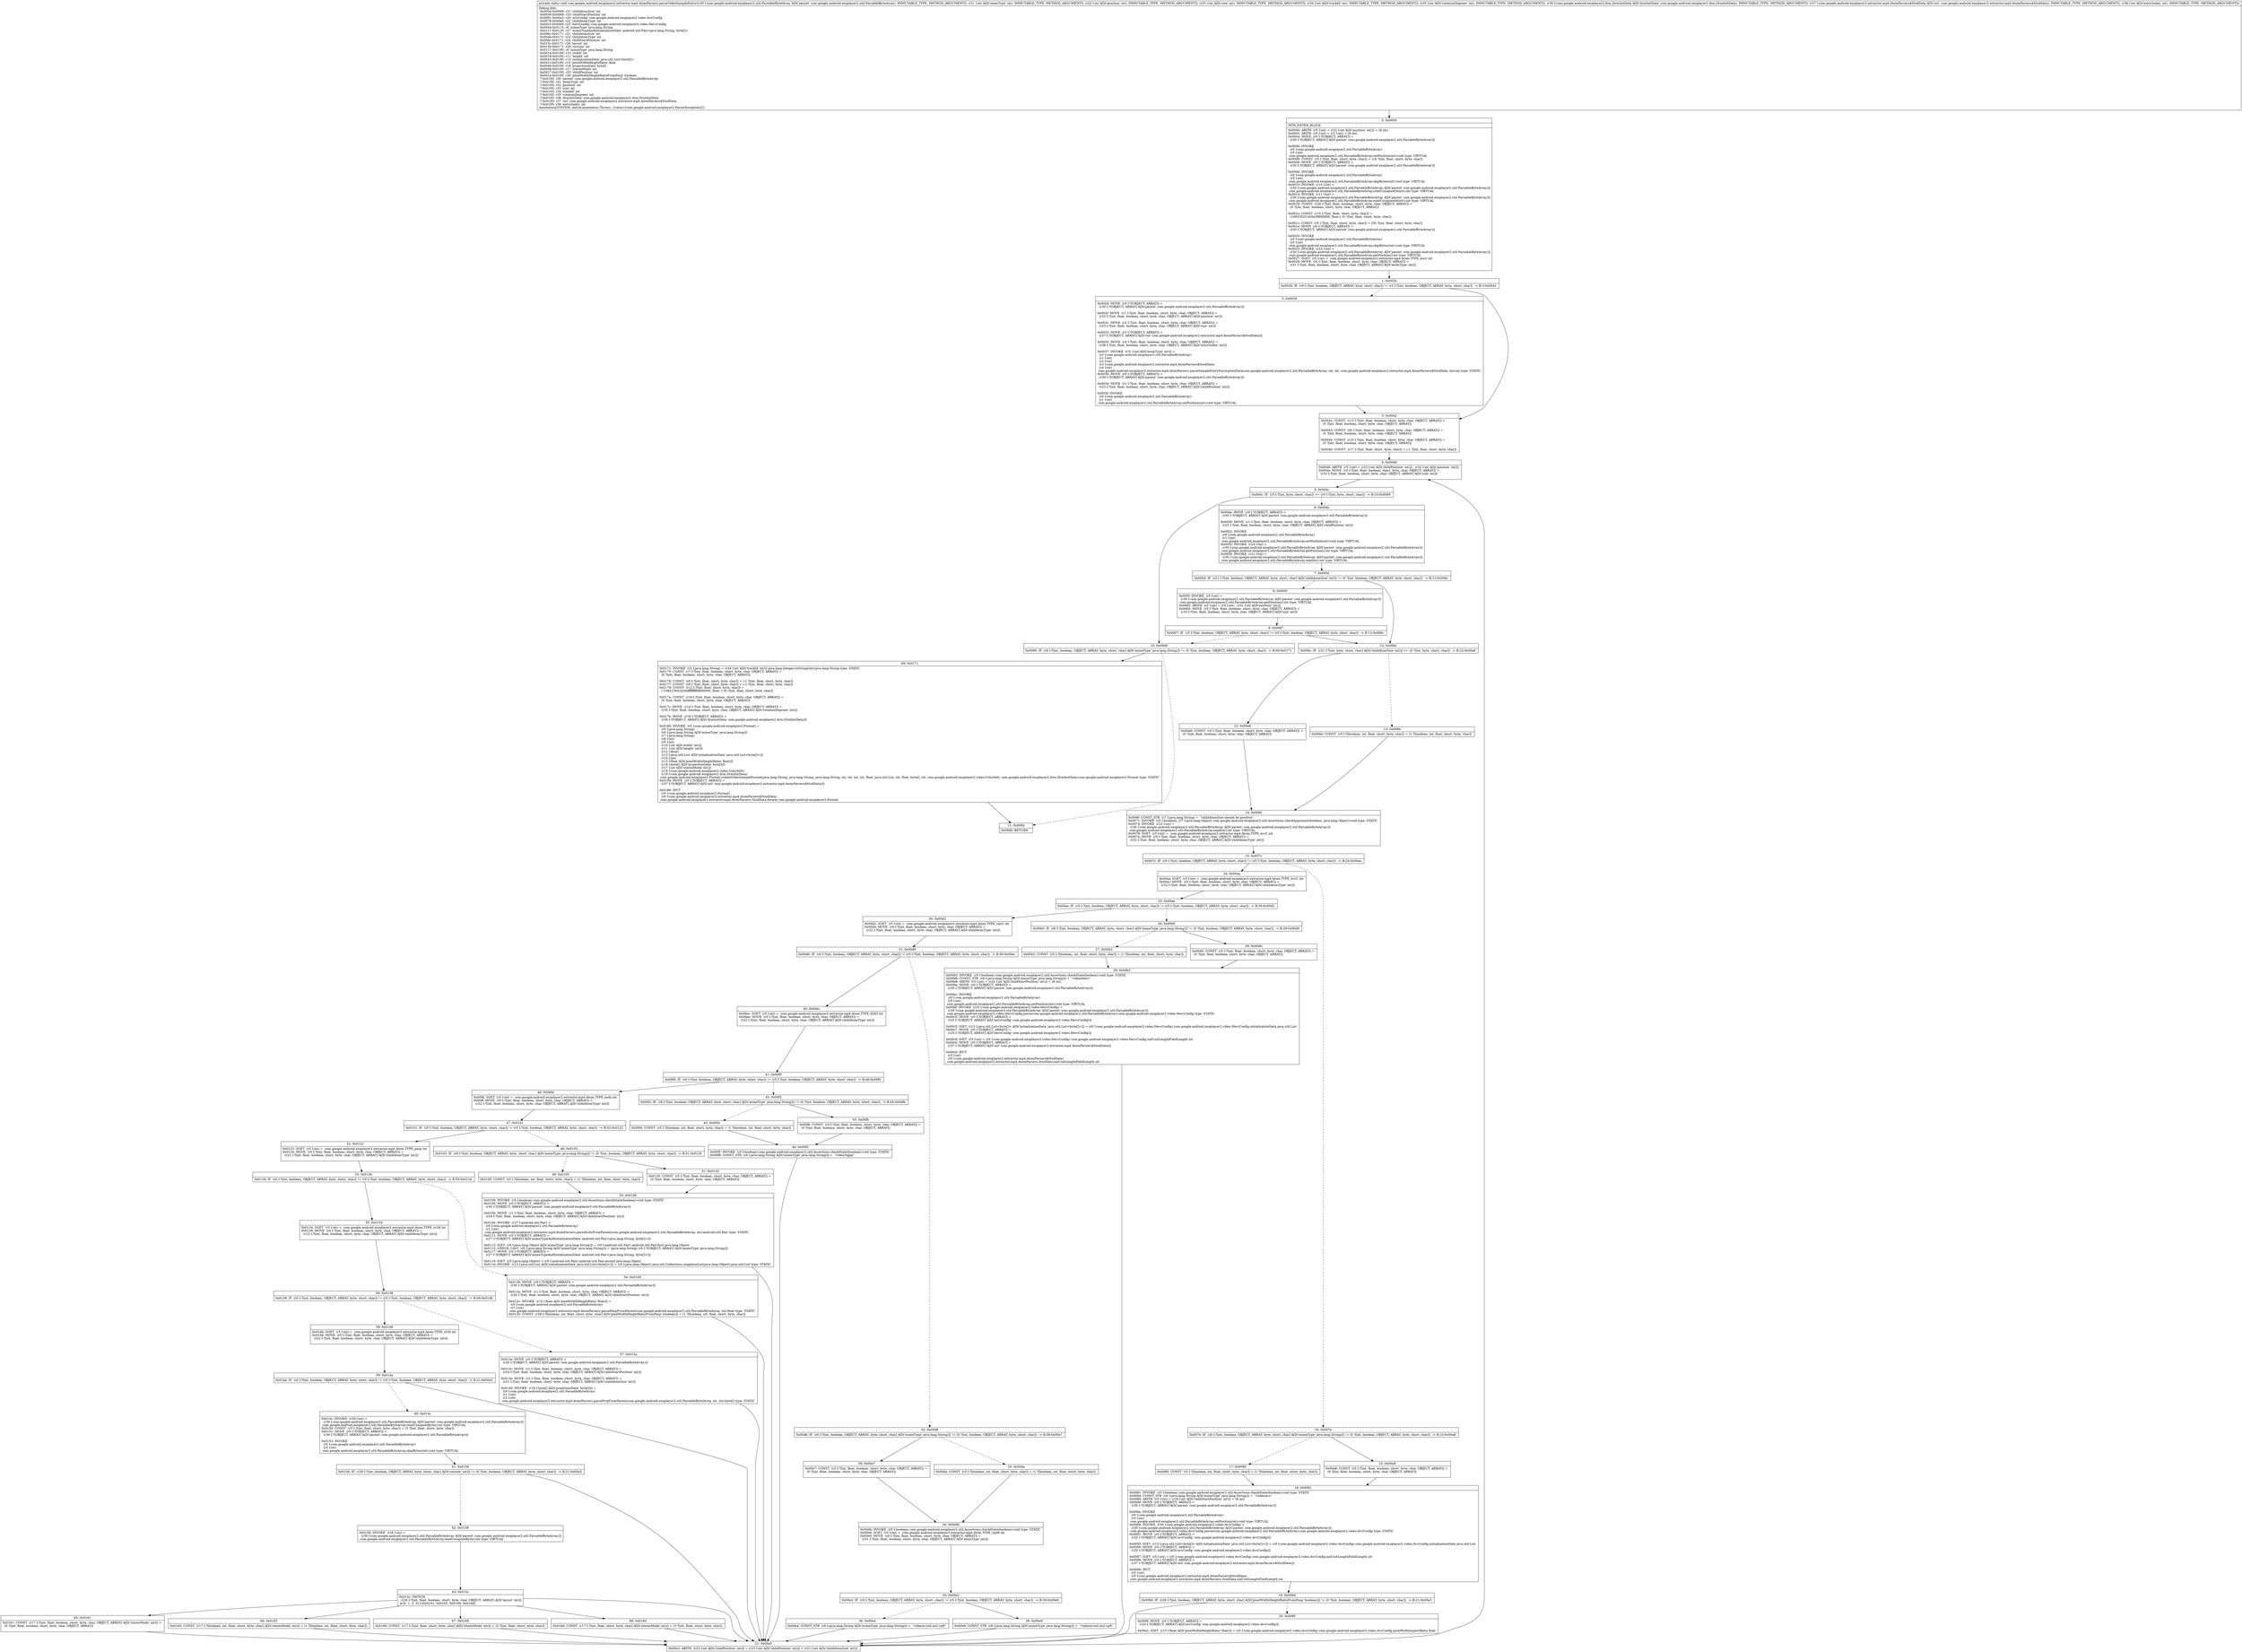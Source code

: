digraph "CFG forcom.google.android.exoplayer2.extractor.mp4.AtomParsers.parseVideoSampleEntry(Lcom\/google\/android\/exoplayer2\/util\/ParsableByteArray;IIIIILcom\/google\/android\/exoplayer2\/drm\/DrmInitData;Lcom\/google\/android\/exoplayer2\/extractor\/mp4\/AtomParsers$StsdData;I)V" {
Node_0 [shape=record,label="{0\:\ 0x0000|MTH_ENTER_BLOCK\l|0x0000: ARITH  (r5 I:int) = (r32 I:int A[D('position' int)]) + (8 int) \l0x0002: ARITH  (r5 I:int) = (r5 I:int) + (8 int) \l0x0004: MOVE  (r0 I:?[OBJECT, ARRAY]) = \l  (r30 I:?[OBJECT, ARRAY] A[D('parent' com.google.android.exoplayer2.util.ParsableByteArray)])\l \l0x0006: INVOKE  \l  (r0 I:com.google.android.exoplayer2.util.ParsableByteArray)\l  (r5 I:int)\l com.google.android.exoplayer2.util.ParsableByteArray.setPosition(int):void type: VIRTUAL \l0x0009: CONST  (r5 I:?[int, float, short, byte, char]) = (16 ?[int, float, short, byte, char]) \l0x000b: MOVE  (r0 I:?[OBJECT, ARRAY]) = \l  (r30 I:?[OBJECT, ARRAY] A[D('parent' com.google.android.exoplayer2.util.ParsableByteArray)])\l \l0x000d: INVOKE  \l  (r0 I:com.google.android.exoplayer2.util.ParsableByteArray)\l  (r5 I:int)\l com.google.android.exoplayer2.util.ParsableByteArray.skipBytes(int):void type: VIRTUAL \l0x0010: INVOKE  (r10 I:int) = \l  (r30 I:com.google.android.exoplayer2.util.ParsableByteArray A[D('parent' com.google.android.exoplayer2.util.ParsableByteArray)])\l com.google.android.exoplayer2.util.ParsableByteArray.readUnsignedShort():int type: VIRTUAL \l0x0014: INVOKE  (r11 I:int) = \l  (r30 I:com.google.android.exoplayer2.util.ParsableByteArray A[D('parent' com.google.android.exoplayer2.util.ParsableByteArray)])\l com.google.android.exoplayer2.util.ParsableByteArray.readUnsignedShort():int type: VIRTUAL \l0x0018: CONST  (r28 I:?[int, float, boolean, short, byte, char, OBJECT, ARRAY]) = \l  (0 ?[int, float, boolean, short, byte, char, OBJECT, ARRAY])\l \l0x001a: CONST  (r15 I:?[int, float, short, byte, char]) = \l  (1065353216(0x3f800000, float:1.0) ?[int, float, short, byte, char])\l \l0x001c: CONST  (r5 I:?[int, float, short, byte, char]) = (50 ?[int, float, short, byte, char]) \l0x001e: MOVE  (r0 I:?[OBJECT, ARRAY]) = \l  (r30 I:?[OBJECT, ARRAY] A[D('parent' com.google.android.exoplayer2.util.ParsableByteArray)])\l \l0x0020: INVOKE  \l  (r0 I:com.google.android.exoplayer2.util.ParsableByteArray)\l  (r5 I:int)\l com.google.android.exoplayer2.util.ParsableByteArray.skipBytes(int):void type: VIRTUAL \l0x0023: INVOKE  (r23 I:int) = \l  (r30 I:com.google.android.exoplayer2.util.ParsableByteArray A[D('parent' com.google.android.exoplayer2.util.ParsableByteArray)])\l com.google.android.exoplayer2.util.ParsableByteArray.getPosition():int type: VIRTUAL \l0x0027: SGET  (r5 I:int) =  com.google.android.exoplayer2.extractor.mp4.Atom.TYPE_encv int \l0x0029: MOVE  (r0 I:?[int, float, boolean, short, byte, char, OBJECT, ARRAY]) = \l  (r31 I:?[int, float, boolean, short, byte, char, OBJECT, ARRAY] A[D('atomType' int)])\l \l}"];
Node_1 [shape=record,label="{1\:\ 0x002b|0x002b: IF  (r0 I:?[int, boolean, OBJECT, ARRAY, byte, short, char]) != (r5 I:?[int, boolean, OBJECT, ARRAY, byte, short, char])  \-\> B:3:0x0042 \l}"];
Node_2 [shape=record,label="{2\:\ 0x002d|0x002d: MOVE  (r0 I:?[OBJECT, ARRAY]) = \l  (r30 I:?[OBJECT, ARRAY] A[D('parent' com.google.android.exoplayer2.util.ParsableByteArray)])\l \l0x002f: MOVE  (r1 I:?[int, float, boolean, short, byte, char, OBJECT, ARRAY]) = \l  (r32 I:?[int, float, boolean, short, byte, char, OBJECT, ARRAY] A[D('position' int)])\l \l0x0031: MOVE  (r2 I:?[int, float, boolean, short, byte, char, OBJECT, ARRAY]) = \l  (r33 I:?[int, float, boolean, short, byte, char, OBJECT, ARRAY] A[D('size' int)])\l \l0x0033: MOVE  (r3 I:?[OBJECT, ARRAY]) = \l  (r37 I:?[OBJECT, ARRAY] A[D('out' com.google.android.exoplayer2.extractor.mp4.AtomParsers$StsdData)])\l \l0x0035: MOVE  (r4 I:?[int, float, boolean, short, byte, char, OBJECT, ARRAY]) = \l  (r38 I:?[int, float, boolean, short, byte, char, OBJECT, ARRAY] A[D('entryIndex' int)])\l \l0x0037: INVOKE  (r31 I:int A[D('atomType' int)]) = \l  (r0 I:com.google.android.exoplayer2.util.ParsableByteArray)\l  (r1 I:int)\l  (r2 I:int)\l  (r3 I:com.google.android.exoplayer2.extractor.mp4.AtomParsers$StsdData)\l  (r4 I:int)\l com.google.android.exoplayer2.extractor.mp4.AtomParsers.parseSampleEntryEncryptionData(com.google.android.exoplayer2.util.ParsableByteArray, int, int, com.google.android.exoplayer2.extractor.mp4.AtomParsers$StsdData, int):int type: STATIC \l0x003b: MOVE  (r0 I:?[OBJECT, ARRAY]) = \l  (r30 I:?[OBJECT, ARRAY] A[D('parent' com.google.android.exoplayer2.util.ParsableByteArray)])\l \l0x003d: MOVE  (r1 I:?[int, float, boolean, short, byte, char, OBJECT, ARRAY]) = \l  (r23 I:?[int, float, boolean, short, byte, char, OBJECT, ARRAY] A[D('childPosition' int)])\l \l0x003f: INVOKE  \l  (r0 I:com.google.android.exoplayer2.util.ParsableByteArray)\l  (r1 I:int)\l com.google.android.exoplayer2.util.ParsableByteArray.setPosition(int):void type: VIRTUAL \l}"];
Node_3 [shape=record,label="{3\:\ 0x0042|0x0042: CONST  (r13 I:?[int, float, boolean, short, byte, char, OBJECT, ARRAY]) = \l  (0 ?[int, float, boolean, short, byte, char, OBJECT, ARRAY])\l \l0x0043: CONST  (r6 I:?[int, float, boolean, short, byte, char, OBJECT, ARRAY]) = \l  (0 ?[int, float, boolean, short, byte, char, OBJECT, ARRAY])\l \l0x0044: CONST  (r16 I:?[int, float, boolean, short, byte, char, OBJECT, ARRAY]) = \l  (0 ?[int, float, boolean, short, byte, char, OBJECT, ARRAY])\l \l0x0046: CONST  (r17 I:?[int, float, short, byte, char]) = (\-1 ?[int, float, short, byte, char]) \l}"];
Node_4 [shape=record,label="{4\:\ 0x0048|0x0048: ARITH  (r5 I:int) = (r23 I:int A[D('childPosition' int)]) \- (r32 I:int A[D('position' int)]) \l0x004a: MOVE  (r0 I:?[int, float, boolean, short, byte, char, OBJECT, ARRAY]) = \l  (r33 I:?[int, float, boolean, short, byte, char, OBJECT, ARRAY] A[D('size' int)])\l \l}"];
Node_5 [shape=record,label="{5\:\ 0x004c|0x004c: IF  (r5 I:?[int, byte, short, char]) \>= (r0 I:?[int, byte, short, char])  \-\> B:10:0x0069 \l}"];
Node_6 [shape=record,label="{6\:\ 0x004e|0x004e: MOVE  (r0 I:?[OBJECT, ARRAY]) = \l  (r30 I:?[OBJECT, ARRAY] A[D('parent' com.google.android.exoplayer2.util.ParsableByteArray)])\l \l0x0050: MOVE  (r1 I:?[int, float, boolean, short, byte, char, OBJECT, ARRAY]) = \l  (r23 I:?[int, float, boolean, short, byte, char, OBJECT, ARRAY] A[D('childPosition' int)])\l \l0x0052: INVOKE  \l  (r0 I:com.google.android.exoplayer2.util.ParsableByteArray)\l  (r1 I:int)\l com.google.android.exoplayer2.util.ParsableByteArray.setPosition(int):void type: VIRTUAL \l0x0055: INVOKE  (r24 I:int) = \l  (r30 I:com.google.android.exoplayer2.util.ParsableByteArray A[D('parent' com.google.android.exoplayer2.util.ParsableByteArray)])\l com.google.android.exoplayer2.util.ParsableByteArray.getPosition():int type: VIRTUAL \l0x0059: INVOKE  (r21 I:int) = \l  (r30 I:com.google.android.exoplayer2.util.ParsableByteArray A[D('parent' com.google.android.exoplayer2.util.ParsableByteArray)])\l com.google.android.exoplayer2.util.ParsableByteArray.readInt():int type: VIRTUAL \l}"];
Node_7 [shape=record,label="{7\:\ 0x005d|0x005d: IF  (r21 I:?[int, boolean, OBJECT, ARRAY, byte, short, char] A[D('childAtomSize' int)]) != (0 ?[int, boolean, OBJECT, ARRAY, byte, short, char])  \-\> B:12:0x006c \l}"];
Node_8 [shape=record,label="{8\:\ 0x005f|0x005f: INVOKE  (r5 I:int) = \l  (r30 I:com.google.android.exoplayer2.util.ParsableByteArray A[D('parent' com.google.android.exoplayer2.util.ParsableByteArray)])\l com.google.android.exoplayer2.util.ParsableByteArray.getPosition():int type: VIRTUAL \l0x0063: ARITH  (r5 I:int) = (r5 I:int) \- (r32 I:int A[D('position' int)]) \l0x0065: MOVE  (r0 I:?[int, float, boolean, short, byte, char, OBJECT, ARRAY]) = \l  (r33 I:?[int, float, boolean, short, byte, char, OBJECT, ARRAY] A[D('size' int)])\l \l}"];
Node_9 [shape=record,label="{9\:\ 0x0067|0x0067: IF  (r5 I:?[int, boolean, OBJECT, ARRAY, byte, short, char]) != (r0 I:?[int, boolean, OBJECT, ARRAY, byte, short, char])  \-\> B:12:0x006c \l}"];
Node_10 [shape=record,label="{10\:\ 0x0069|0x0069: IF  (r6 I:?[int, boolean, OBJECT, ARRAY, byte, short, char] A[D('mimeType' java.lang.String)]) != (0 ?[int, boolean, OBJECT, ARRAY, byte, short, char])  \-\> B:69:0x0171 \l}"];
Node_11 [shape=record,label="{11\:\ 0x006b|0x006b: RETURN   \l}"];
Node_12 [shape=record,label="{12\:\ 0x006c|0x006c: IF  (r21 I:?[int, byte, short, char] A[D('childAtomSize' int)]) \<= (0 ?[int, byte, short, char])  \-\> B:22:0x00a6 \l}"];
Node_13 [shape=record,label="{13\:\ 0x006e|0x006e: CONST  (r5 I:?[boolean, int, float, short, byte, char]) = (1 ?[boolean, int, float, short, byte, char]) \l}"];
Node_14 [shape=record,label="{14\:\ 0x006f|0x006f: CONST_STR  (r7 I:java.lang.String) =  \"childAtomSize should be positive\" \l0x0071: INVOKE  (r5 I:boolean), (r7 I:java.lang.Object) com.google.android.exoplayer2.util.Assertions.checkArgument(boolean, java.lang.Object):void type: STATIC \l0x0074: INVOKE  (r22 I:int) = \l  (r30 I:com.google.android.exoplayer2.util.ParsableByteArray A[D('parent' com.google.android.exoplayer2.util.ParsableByteArray)])\l com.google.android.exoplayer2.util.ParsableByteArray.readInt():int type: VIRTUAL \l0x0078: SGET  (r5 I:int) =  com.google.android.exoplayer2.extractor.mp4.Atom.TYPE_avcC int \l0x007a: MOVE  (r0 I:?[int, float, boolean, short, byte, char, OBJECT, ARRAY]) = \l  (r22 I:?[int, float, boolean, short, byte, char, OBJECT, ARRAY] A[D('childAtomType' int)])\l \l}"];
Node_15 [shape=record,label="{15\:\ 0x007c|0x007c: IF  (r0 I:?[int, boolean, OBJECT, ARRAY, byte, short, char]) != (r5 I:?[int, boolean, OBJECT, ARRAY, byte, short, char])  \-\> B:24:0x00aa \l}"];
Node_16 [shape=record,label="{16\:\ 0x007e|0x007e: IF  (r6 I:?[int, boolean, OBJECT, ARRAY, byte, short, char] A[D('mimeType' java.lang.String)]) != (0 ?[int, boolean, OBJECT, ARRAY, byte, short, char])  \-\> B:23:0x00a8 \l}"];
Node_17 [shape=record,label="{17\:\ 0x0080|0x0080: CONST  (r5 I:?[boolean, int, float, short, byte, char]) = (1 ?[boolean, int, float, short, byte, char]) \l}"];
Node_18 [shape=record,label="{18\:\ 0x0081|0x0081: INVOKE  (r5 I:boolean) com.google.android.exoplayer2.util.Assertions.checkState(boolean):void type: STATIC \l0x0084: CONST_STR  (r6 I:java.lang.String A[D('mimeType' java.lang.String)]) =  \"video\/avc\" \l0x0086: ARITH  (r5 I:int) = (r24 I:int A[D('childStartPosition' int)]) + (8 int) \l0x0088: MOVE  (r0 I:?[OBJECT, ARRAY]) = \l  (r30 I:?[OBJECT, ARRAY] A[D('parent' com.google.android.exoplayer2.util.ParsableByteArray)])\l \l0x008a: INVOKE  \l  (r0 I:com.google.android.exoplayer2.util.ParsableByteArray)\l  (r5 I:int)\l com.google.android.exoplayer2.util.ParsableByteArray.setPosition(int):void type: VIRTUAL \l0x008d: INVOKE  (r20 I:com.google.android.exoplayer2.video.AvcConfig) = \l  (r30 I:com.google.android.exoplayer2.util.ParsableByteArray A[D('parent' com.google.android.exoplayer2.util.ParsableByteArray)])\l com.google.android.exoplayer2.video.AvcConfig.parse(com.google.android.exoplayer2.util.ParsableByteArray):com.google.android.exoplayer2.video.AvcConfig type: STATIC \l0x0091: MOVE  (r0 I:?[OBJECT, ARRAY]) = \l  (r20 I:?[OBJECT, ARRAY] A[D('avcConfig' com.google.android.exoplayer2.video.AvcConfig)])\l \l0x0093: IGET  (r13 I:java.util.List\<byte[]\> A[D('initializationData' java.util.List\<byte[]\>)]) = (r0 I:com.google.android.exoplayer2.video.AvcConfig) com.google.android.exoplayer2.video.AvcConfig.initializationData java.util.List \l0x0095: MOVE  (r0 I:?[OBJECT, ARRAY]) = \l  (r20 I:?[OBJECT, ARRAY] A[D('avcConfig' com.google.android.exoplayer2.video.AvcConfig)])\l \l0x0097: IGET  (r5 I:int) = (r0 I:com.google.android.exoplayer2.video.AvcConfig) com.google.android.exoplayer2.video.AvcConfig.nalUnitLengthFieldLength int \l0x0099: MOVE  (r0 I:?[OBJECT, ARRAY]) = \l  (r37 I:?[OBJECT, ARRAY] A[D('out' com.google.android.exoplayer2.extractor.mp4.AtomParsers$StsdData)])\l \l0x009b: IPUT  \l  (r5 I:int)\l  (r0 I:com.google.android.exoplayer2.extractor.mp4.AtomParsers$StsdData)\l com.google.android.exoplayer2.extractor.mp4.AtomParsers.StsdData.nalUnitLengthFieldLength int \l}"];
Node_19 [shape=record,label="{19\:\ 0x009d|0x009d: IF  (r28 I:?[int, boolean, OBJECT, ARRAY, byte, short, char] A[D('pixelWidthHeightRatioFromPasp' boolean)]) != (0 ?[int, boolean, OBJECT, ARRAY, byte, short, char])  \-\> B:21:0x00a3 \l}"];
Node_20 [shape=record,label="{20\:\ 0x009f|0x009f: MOVE  (r0 I:?[OBJECT, ARRAY]) = \l  (r20 I:?[OBJECT, ARRAY] A[D('avcConfig' com.google.android.exoplayer2.video.AvcConfig)])\l \l0x00a1: IGET  (r15 I:float A[D('pixelWidthHeightRatio' float)]) = (r0 I:com.google.android.exoplayer2.video.AvcConfig) com.google.android.exoplayer2.video.AvcConfig.pixelWidthAspectRatio float \l}"];
Node_21 [shape=record,label="{21\:\ 0x00a3|0x00a3: ARITH  (r23 I:int A[D('childPosition' int)]) = (r23 I:int A[D('childPosition' int)]) + (r21 I:int A[D('childAtomSize' int)]) \l}"];
Node_22 [shape=record,label="{22\:\ 0x00a6|0x00a6: CONST  (r5 I:?[int, float, boolean, short, byte, char, OBJECT, ARRAY]) = \l  (0 ?[int, float, boolean, short, byte, char, OBJECT, ARRAY])\l \l}"];
Node_23 [shape=record,label="{23\:\ 0x00a8|0x00a8: CONST  (r5 I:?[int, float, boolean, short, byte, char, OBJECT, ARRAY]) = \l  (0 ?[int, float, boolean, short, byte, char, OBJECT, ARRAY])\l \l}"];
Node_24 [shape=record,label="{24\:\ 0x00aa|0x00aa: SGET  (r5 I:int) =  com.google.android.exoplayer2.extractor.mp4.Atom.TYPE_hvcC int \l0x00ac: MOVE  (r0 I:?[int, float, boolean, short, byte, char, OBJECT, ARRAY]) = \l  (r22 I:?[int, float, boolean, short, byte, char, OBJECT, ARRAY] A[D('childAtomType' int)])\l \l}"];
Node_25 [shape=record,label="{25\:\ 0x00ae|0x00ae: IF  (r0 I:?[int, boolean, OBJECT, ARRAY, byte, short, char]) != (r5 I:?[int, boolean, OBJECT, ARRAY, byte, short, char])  \-\> B:30:0x00d2 \l}"];
Node_26 [shape=record,label="{26\:\ 0x00b0|0x00b0: IF  (r6 I:?[int, boolean, OBJECT, ARRAY, byte, short, char] A[D('mimeType' java.lang.String)]) != (0 ?[int, boolean, OBJECT, ARRAY, byte, short, char])  \-\> B:29:0x00d0 \l}"];
Node_27 [shape=record,label="{27\:\ 0x00b2|0x00b2: CONST  (r5 I:?[boolean, int, float, short, byte, char]) = (1 ?[boolean, int, float, short, byte, char]) \l}"];
Node_28 [shape=record,label="{28\:\ 0x00b3|0x00b3: INVOKE  (r5 I:boolean) com.google.android.exoplayer2.util.Assertions.checkState(boolean):void type: STATIC \l0x00b6: CONST_STR  (r6 I:java.lang.String A[D('mimeType' java.lang.String)]) =  \"video\/hevc\" \l0x00b8: ARITH  (r5 I:int) = (r24 I:int A[D('childStartPosition' int)]) + (8 int) \l0x00ba: MOVE  (r0 I:?[OBJECT, ARRAY]) = \l  (r30 I:?[OBJECT, ARRAY] A[D('parent' com.google.android.exoplayer2.util.ParsableByteArray)])\l \l0x00bc: INVOKE  \l  (r0 I:com.google.android.exoplayer2.util.ParsableByteArray)\l  (r5 I:int)\l com.google.android.exoplayer2.util.ParsableByteArray.setPosition(int):void type: VIRTUAL \l0x00bf: INVOKE  (r25 I:com.google.android.exoplayer2.video.HevcConfig) = \l  (r30 I:com.google.android.exoplayer2.util.ParsableByteArray A[D('parent' com.google.android.exoplayer2.util.ParsableByteArray)])\l com.google.android.exoplayer2.video.HevcConfig.parse(com.google.android.exoplayer2.util.ParsableByteArray):com.google.android.exoplayer2.video.HevcConfig type: STATIC \l0x00c3: MOVE  (r0 I:?[OBJECT, ARRAY]) = \l  (r25 I:?[OBJECT, ARRAY] A[D('hevcConfig' com.google.android.exoplayer2.video.HevcConfig)])\l \l0x00c5: IGET  (r13 I:java.util.List\<byte[]\> A[D('initializationData' java.util.List\<byte[]\>)]) = (r0 I:com.google.android.exoplayer2.video.HevcConfig) com.google.android.exoplayer2.video.HevcConfig.initializationData java.util.List \l0x00c7: MOVE  (r0 I:?[OBJECT, ARRAY]) = \l  (r25 I:?[OBJECT, ARRAY] A[D('hevcConfig' com.google.android.exoplayer2.video.HevcConfig)])\l \l0x00c9: IGET  (r5 I:int) = (r0 I:com.google.android.exoplayer2.video.HevcConfig) com.google.android.exoplayer2.video.HevcConfig.nalUnitLengthFieldLength int \l0x00cb: MOVE  (r0 I:?[OBJECT, ARRAY]) = \l  (r37 I:?[OBJECT, ARRAY] A[D('out' com.google.android.exoplayer2.extractor.mp4.AtomParsers$StsdData)])\l \l0x00cd: IPUT  \l  (r5 I:int)\l  (r0 I:com.google.android.exoplayer2.extractor.mp4.AtomParsers$StsdData)\l com.google.android.exoplayer2.extractor.mp4.AtomParsers.StsdData.nalUnitLengthFieldLength int \l}"];
Node_29 [shape=record,label="{29\:\ 0x00d0|0x00d0: CONST  (r5 I:?[int, float, boolean, short, byte, char, OBJECT, ARRAY]) = \l  (0 ?[int, float, boolean, short, byte, char, OBJECT, ARRAY])\l \l}"];
Node_30 [shape=record,label="{30\:\ 0x00d2|0x00d2: SGET  (r5 I:int) =  com.google.android.exoplayer2.extractor.mp4.Atom.TYPE_vpcC int \l0x00d4: MOVE  (r0 I:?[int, float, boolean, short, byte, char, OBJECT, ARRAY]) = \l  (r22 I:?[int, float, boolean, short, byte, char, OBJECT, ARRAY] A[D('childAtomType' int)])\l \l}"];
Node_31 [shape=record,label="{31\:\ 0x00d6|0x00d6: IF  (r0 I:?[int, boolean, OBJECT, ARRAY, byte, short, char]) != (r5 I:?[int, boolean, OBJECT, ARRAY, byte, short, char])  \-\> B:40:0x00ec \l}"];
Node_32 [shape=record,label="{32\:\ 0x00d8|0x00d8: IF  (r6 I:?[int, boolean, OBJECT, ARRAY, byte, short, char] A[D('mimeType' java.lang.String)]) != (0 ?[int, boolean, OBJECT, ARRAY, byte, short, char])  \-\> B:38:0x00e7 \l}"];
Node_33 [shape=record,label="{33\:\ 0x00da|0x00da: CONST  (r5 I:?[boolean, int, float, short, byte, char]) = (1 ?[boolean, int, float, short, byte, char]) \l}"];
Node_34 [shape=record,label="{34\:\ 0x00db|0x00db: INVOKE  (r5 I:boolean) com.google.android.exoplayer2.util.Assertions.checkState(boolean):void type: STATIC \l0x00de: SGET  (r5 I:int) =  com.google.android.exoplayer2.extractor.mp4.Atom.TYPE_vp08 int \l0x00e0: MOVE  (r0 I:?[int, float, boolean, short, byte, char, OBJECT, ARRAY]) = \l  (r31 I:?[int, float, boolean, short, byte, char, OBJECT, ARRAY] A[D('atomType' int)])\l \l}"];
Node_35 [shape=record,label="{35\:\ 0x00e2|0x00e2: IF  (r0 I:?[int, boolean, OBJECT, ARRAY, byte, short, char]) != (r5 I:?[int, boolean, OBJECT, ARRAY, byte, short, char])  \-\> B:39:0x00e9 \l}"];
Node_36 [shape=record,label="{36\:\ 0x00e4|0x00e4: CONST_STR  (r6 I:java.lang.String A[D('mimeType' java.lang.String)]) =  \"video\/x\-vnd.on2.vp8\" \l}"];
Node_38 [shape=record,label="{38\:\ 0x00e7|0x00e7: CONST  (r5 I:?[int, float, boolean, short, byte, char, OBJECT, ARRAY]) = \l  (0 ?[int, float, boolean, short, byte, char, OBJECT, ARRAY])\l \l}"];
Node_39 [shape=record,label="{39\:\ 0x00e9|0x00e9: CONST_STR  (r6 I:java.lang.String A[D('mimeType' java.lang.String)]) =  \"video\/x\-vnd.on2.vp9\" \l}"];
Node_40 [shape=record,label="{40\:\ 0x00ec|0x00ec: SGET  (r5 I:int) =  com.google.android.exoplayer2.extractor.mp4.Atom.TYPE_d263 int \l0x00ee: MOVE  (r0 I:?[int, float, boolean, short, byte, char, OBJECT, ARRAY]) = \l  (r22 I:?[int, float, boolean, short, byte, char, OBJECT, ARRAY] A[D('childAtomType' int)])\l \l}"];
Node_41 [shape=record,label="{41\:\ 0x00f0|0x00f0: IF  (r0 I:?[int, boolean, OBJECT, ARRAY, byte, short, char]) != (r5 I:?[int, boolean, OBJECT, ARRAY, byte, short, char])  \-\> B:46:0x00fd \l}"];
Node_42 [shape=record,label="{42\:\ 0x00f2|0x00f2: IF  (r6 I:?[int, boolean, OBJECT, ARRAY, byte, short, char] A[D('mimeType' java.lang.String)]) != (0 ?[int, boolean, OBJECT, ARRAY, byte, short, char])  \-\> B:45:0x00fb \l}"];
Node_43 [shape=record,label="{43\:\ 0x00f4|0x00f4: CONST  (r5 I:?[boolean, int, float, short, byte, char]) = (1 ?[boolean, int, float, short, byte, char]) \l}"];
Node_44 [shape=record,label="{44\:\ 0x00f5|0x00f5: INVOKE  (r5 I:boolean) com.google.android.exoplayer2.util.Assertions.checkState(boolean):void type: STATIC \l0x00f8: CONST_STR  (r6 I:java.lang.String A[D('mimeType' java.lang.String)]) =  \"video\/3gpp\" \l}"];
Node_45 [shape=record,label="{45\:\ 0x00fb|0x00fb: CONST  (r5 I:?[int, float, boolean, short, byte, char, OBJECT, ARRAY]) = \l  (0 ?[int, float, boolean, short, byte, char, OBJECT, ARRAY])\l \l}"];
Node_46 [shape=record,label="{46\:\ 0x00fd|0x00fd: SGET  (r5 I:int) =  com.google.android.exoplayer2.extractor.mp4.Atom.TYPE_esds int \l0x00ff: MOVE  (r0 I:?[int, float, boolean, short, byte, char, OBJECT, ARRAY]) = \l  (r22 I:?[int, float, boolean, short, byte, char, OBJECT, ARRAY] A[D('childAtomType' int)])\l \l}"];
Node_47 [shape=record,label="{47\:\ 0x0101|0x0101: IF  (r0 I:?[int, boolean, OBJECT, ARRAY, byte, short, char]) != (r5 I:?[int, boolean, OBJECT, ARRAY, byte, short, char])  \-\> B:52:0x0122 \l}"];
Node_48 [shape=record,label="{48\:\ 0x0103|0x0103: IF  (r6 I:?[int, boolean, OBJECT, ARRAY, byte, short, char] A[D('mimeType' java.lang.String)]) != (0 ?[int, boolean, OBJECT, ARRAY, byte, short, char])  \-\> B:51:0x0120 \l}"];
Node_49 [shape=record,label="{49\:\ 0x0105|0x0105: CONST  (r5 I:?[boolean, int, float, short, byte, char]) = (1 ?[boolean, int, float, short, byte, char]) \l}"];
Node_50 [shape=record,label="{50\:\ 0x0106|0x0106: INVOKE  (r5 I:boolean) com.google.android.exoplayer2.util.Assertions.checkState(boolean):void type: STATIC \l0x0109: MOVE  (r0 I:?[OBJECT, ARRAY]) = \l  (r30 I:?[OBJECT, ARRAY] A[D('parent' com.google.android.exoplayer2.util.ParsableByteArray)])\l \l0x010b: MOVE  (r1 I:?[int, float, boolean, short, byte, char, OBJECT, ARRAY]) = \l  (r24 I:?[int, float, boolean, short, byte, char, OBJECT, ARRAY] A[D('childStartPosition' int)])\l \l0x010d: INVOKE  (r27 I:android.util.Pair) = \l  (r0 I:com.google.android.exoplayer2.util.ParsableByteArray)\l  (r1 I:int)\l com.google.android.exoplayer2.extractor.mp4.AtomParsers.parseEsdsFromParent(com.google.android.exoplayer2.util.ParsableByteArray, int):android.util.Pair type: STATIC \l0x0111: MOVE  (r0 I:?[OBJECT, ARRAY]) = \l  (r27 I:?[OBJECT, ARRAY] A[D('mimeTypeAndInitializationData' android.util.Pair\<java.lang.String, byte[]\>)])\l \l0x0113: IGET  (r6 I:java.lang.Object A[D('mimeType' java.lang.String)]) = (r0 I:android.util.Pair) android.util.Pair.first java.lang.Object \l0x0115: CHECK_CAST  (r6 I:java.lang.String A[D('mimeType' java.lang.String)]) = (java.lang.String) (r6 I:?[OBJECT, ARRAY] A[D('mimeType' java.lang.String)]) \l0x0117: MOVE  (r0 I:?[OBJECT, ARRAY]) = \l  (r27 I:?[OBJECT, ARRAY] A[D('mimeTypeAndInitializationData' android.util.Pair\<java.lang.String, byte[]\>)])\l \l0x0119: IGET  (r5 I:java.lang.Object) = (r0 I:android.util.Pair) android.util.Pair.second java.lang.Object \l0x011b: INVOKE  (r13 I:java.util.List A[D('initializationData' java.util.List\<byte[]\>)]) = (r5 I:java.lang.Object) java.util.Collections.singletonList(java.lang.Object):java.util.List type: STATIC \l}"];
Node_51 [shape=record,label="{51\:\ 0x0120|0x0120: CONST  (r5 I:?[int, float, boolean, short, byte, char, OBJECT, ARRAY]) = \l  (0 ?[int, float, boolean, short, byte, char, OBJECT, ARRAY])\l \l}"];
Node_52 [shape=record,label="{52\:\ 0x0122|0x0122: SGET  (r5 I:int) =  com.google.android.exoplayer2.extractor.mp4.Atom.TYPE_pasp int \l0x0124: MOVE  (r0 I:?[int, float, boolean, short, byte, char, OBJECT, ARRAY]) = \l  (r22 I:?[int, float, boolean, short, byte, char, OBJECT, ARRAY] A[D('childAtomType' int)])\l \l}"];
Node_53 [shape=record,label="{53\:\ 0x0126|0x0126: IF  (r0 I:?[int, boolean, OBJECT, ARRAY, byte, short, char]) != (r5 I:?[int, boolean, OBJECT, ARRAY, byte, short, char])  \-\> B:55:0x0134 \l}"];
Node_54 [shape=record,label="{54\:\ 0x0128|0x0128: MOVE  (r0 I:?[OBJECT, ARRAY]) = \l  (r30 I:?[OBJECT, ARRAY] A[D('parent' com.google.android.exoplayer2.util.ParsableByteArray)])\l \l0x012a: MOVE  (r1 I:?[int, float, boolean, short, byte, char, OBJECT, ARRAY]) = \l  (r24 I:?[int, float, boolean, short, byte, char, OBJECT, ARRAY] A[D('childStartPosition' int)])\l \l0x012c: INVOKE  (r15 I:float A[D('pixelWidthHeightRatio' float)]) = \l  (r0 I:com.google.android.exoplayer2.util.ParsableByteArray)\l  (r1 I:int)\l com.google.android.exoplayer2.extractor.mp4.AtomParsers.parsePaspFromParent(com.google.android.exoplayer2.util.ParsableByteArray, int):float type: STATIC \l0x0130: CONST  (r28 I:?[boolean, int, float, short, byte, char] A[D('pixelWidthHeightRatioFromPasp' boolean)]) = (1 ?[boolean, int, float, short, byte, char]) \l}"];
Node_55 [shape=record,label="{55\:\ 0x0134|0x0134: SGET  (r5 I:int) =  com.google.android.exoplayer2.extractor.mp4.Atom.TYPE_sv3d int \l0x0136: MOVE  (r0 I:?[int, float, boolean, short, byte, char, OBJECT, ARRAY]) = \l  (r22 I:?[int, float, boolean, short, byte, char, OBJECT, ARRAY] A[D('childAtomType' int)])\l \l}"];
Node_56 [shape=record,label="{56\:\ 0x0138|0x0138: IF  (r0 I:?[int, boolean, OBJECT, ARRAY, byte, short, char]) != (r5 I:?[int, boolean, OBJECT, ARRAY, byte, short, char])  \-\> B:58:0x0146 \l}"];
Node_57 [shape=record,label="{57\:\ 0x013a|0x013a: MOVE  (r0 I:?[OBJECT, ARRAY]) = \l  (r30 I:?[OBJECT, ARRAY] A[D('parent' com.google.android.exoplayer2.util.ParsableByteArray)])\l \l0x013c: MOVE  (r1 I:?[int, float, boolean, short, byte, char, OBJECT, ARRAY]) = \l  (r24 I:?[int, float, boolean, short, byte, char, OBJECT, ARRAY] A[D('childStartPosition' int)])\l \l0x013e: MOVE  (r2 I:?[int, float, boolean, short, byte, char, OBJECT, ARRAY]) = \l  (r21 I:?[int, float, boolean, short, byte, char, OBJECT, ARRAY] A[D('childAtomSize' int)])\l \l0x0140: INVOKE  (r16 I:byte[] A[D('projectionData' byte[])]) = \l  (r0 I:com.google.android.exoplayer2.util.ParsableByteArray)\l  (r1 I:int)\l  (r2 I:int)\l com.google.android.exoplayer2.extractor.mp4.AtomParsers.parseProjFromParent(com.google.android.exoplayer2.util.ParsableByteArray, int, int):byte[] type: STATIC \l}"];
Node_58 [shape=record,label="{58\:\ 0x0146|0x0146: SGET  (r5 I:int) =  com.google.android.exoplayer2.extractor.mp4.Atom.TYPE_st3d int \l0x0148: MOVE  (r0 I:?[int, float, boolean, short, byte, char, OBJECT, ARRAY]) = \l  (r22 I:?[int, float, boolean, short, byte, char, OBJECT, ARRAY] A[D('childAtomType' int)])\l \l}"];
Node_59 [shape=record,label="{59\:\ 0x014a|0x014a: IF  (r0 I:?[int, boolean, OBJECT, ARRAY, byte, short, char]) != (r5 I:?[int, boolean, OBJECT, ARRAY, byte, short, char])  \-\> B:21:0x00a3 \l}"];
Node_60 [shape=record,label="{60\:\ 0x014c|0x014c: INVOKE  (r29 I:int) = \l  (r30 I:com.google.android.exoplayer2.util.ParsableByteArray A[D('parent' com.google.android.exoplayer2.util.ParsableByteArray)])\l com.google.android.exoplayer2.util.ParsableByteArray.readUnsignedByte():int type: VIRTUAL \l0x0150: CONST  (r5 I:?[int, float, short, byte, char]) = (3 ?[int, float, short, byte, char]) \l0x0151: MOVE  (r0 I:?[OBJECT, ARRAY]) = \l  (r30 I:?[OBJECT, ARRAY] A[D('parent' com.google.android.exoplayer2.util.ParsableByteArray)])\l \l0x0153: INVOKE  \l  (r0 I:com.google.android.exoplayer2.util.ParsableByteArray)\l  (r5 I:int)\l com.google.android.exoplayer2.util.ParsableByteArray.skipBytes(int):void type: VIRTUAL \l}"];
Node_61 [shape=record,label="{61\:\ 0x0156|0x0156: IF  (r29 I:?[int, boolean, OBJECT, ARRAY, byte, short, char] A[D('version' int)]) != (0 ?[int, boolean, OBJECT, ARRAY, byte, short, char])  \-\> B:21:0x00a3 \l}"];
Node_62 [shape=record,label="{62\:\ 0x0158|0x0158: INVOKE  (r26 I:int) = \l  (r30 I:com.google.android.exoplayer2.util.ParsableByteArray A[D('parent' com.google.android.exoplayer2.util.ParsableByteArray)])\l com.google.android.exoplayer2.util.ParsableByteArray.readUnsignedByte():int type: VIRTUAL \l}"];
Node_63 [shape=record,label="{63\:\ 0x015c|0x015c: SWITCH  \l  (r26 I:?[int, float, boolean, short, byte, char, OBJECT, ARRAY] A[D('layout' int)])\l k:[0, 1, 2, 3] t:[0x0161, 0x0165, 0x0169, 0x016d] \l}"];
Node_65 [shape=record,label="{65\:\ 0x0161|0x0161: CONST  (r17 I:?[int, float, boolean, short, byte, char, OBJECT, ARRAY] A[D('stereoMode' int)]) = \l  (0 ?[int, float, boolean, short, byte, char, OBJECT, ARRAY])\l \l}"];
Node_66 [shape=record,label="{66\:\ 0x0165|0x0165: CONST  (r17 I:?[boolean, int, float, short, byte, char] A[D('stereoMode' int)]) = (1 ?[boolean, int, float, short, byte, char]) \l}"];
Node_67 [shape=record,label="{67\:\ 0x0169|0x0169: CONST  (r17 I:?[int, float, short, byte, char] A[D('stereoMode' int)]) = (2 ?[int, float, short, byte, char]) \l}"];
Node_68 [shape=record,label="{68\:\ 0x016d|0x016d: CONST  (r17 I:?[int, float, short, byte, char] A[D('stereoMode' int)]) = (3 ?[int, float, short, byte, char]) \l}"];
Node_69 [shape=record,label="{69\:\ 0x0171|0x0171: INVOKE  (r5 I:java.lang.String) = (r34 I:int A[D('trackId' int)]) java.lang.Integer.toString(int):java.lang.String type: STATIC \l0x0175: CONST  (r7 I:?[int, float, boolean, short, byte, char, OBJECT, ARRAY]) = \l  (0 ?[int, float, boolean, short, byte, char, OBJECT, ARRAY])\l \l0x0176: CONST  (r8 I:?[int, float, short, byte, char]) = (\-1 ?[int, float, short, byte, char]) \l0x0177: CONST  (r9 I:?[int, float, short, byte, char]) = (\-1 ?[int, float, short, byte, char]) \l0x0178: CONST  (r12 I:?[int, float, short, byte, char]) = \l  (\-1082130432(0xffffffffbf800000, float:\-1.0) ?[int, float, short, byte, char])\l \l0x017a: CONST  (r18 I:?[int, float, boolean, short, byte, char, OBJECT, ARRAY]) = \l  (0 ?[int, float, boolean, short, byte, char, OBJECT, ARRAY])\l \l0x017c: MOVE  (r14 I:?[int, float, boolean, short, byte, char, OBJECT, ARRAY]) = \l  (r35 I:?[int, float, boolean, short, byte, char, OBJECT, ARRAY] A[D('rotationDegrees' int)])\l \l0x017e: MOVE  (r19 I:?[OBJECT, ARRAY]) = \l  (r36 I:?[OBJECT, ARRAY] A[D('drmInitData' com.google.android.exoplayer2.drm.DrmInitData)])\l \l0x0180: INVOKE  (r5 I:com.google.android.exoplayer2.Format) = \l  (r5 I:java.lang.String)\l  (r6 I:java.lang.String A[D('mimeType' java.lang.String)])\l  (r7 I:java.lang.String)\l  (r8 I:int)\l  (r9 I:int)\l  (r10 I:int A[D('width' int)])\l  (r11 I:int A[D('height' int)])\l  (r12 I:float)\l  (r13 I:java.util.List A[D('initializationData' java.util.List\<byte[]\>)])\l  (r14 I:int)\l  (r15 I:float A[D('pixelWidthHeightRatio' float)])\l  (r16 I:byte[] A[D('projectionData' byte[])])\l  (r17 I:int A[D('stereoMode' int)])\l  (r18 I:com.google.android.exoplayer2.video.ColorInfo)\l  (r19 I:com.google.android.exoplayer2.drm.DrmInitData)\l com.google.android.exoplayer2.Format.createVideoSampleFormat(java.lang.String, java.lang.String, java.lang.String, int, int, int, int, float, java.util.List, int, float, byte[], int, com.google.android.exoplayer2.video.ColorInfo, com.google.android.exoplayer2.drm.DrmInitData):com.google.android.exoplayer2.Format type: STATIC \l0x0184: MOVE  (r0 I:?[OBJECT, ARRAY]) = \l  (r37 I:?[OBJECT, ARRAY] A[D('out' com.google.android.exoplayer2.extractor.mp4.AtomParsers$StsdData)])\l \l0x0186: IPUT  \l  (r5 I:com.google.android.exoplayer2.Format)\l  (r0 I:com.google.android.exoplayer2.extractor.mp4.AtomParsers$StsdData)\l com.google.android.exoplayer2.extractor.mp4.AtomParsers.StsdData.format com.google.android.exoplayer2.Format \l}"];
MethodNode[shape=record,label="{private static void com.google.android.exoplayer2.extractor.mp4.AtomParsers.parseVideoSampleEntry((r30 I:com.google.android.exoplayer2.util.ParsableByteArray A[D('parent' com.google.android.exoplayer2.util.ParsableByteArray), IMMUTABLE_TYPE, METHOD_ARGUMENT]), (r31 I:int A[D('atomType' int), IMMUTABLE_TYPE, METHOD_ARGUMENT]), (r32 I:int A[D('position' int), IMMUTABLE_TYPE, METHOD_ARGUMENT]), (r33 I:int A[D('size' int), IMMUTABLE_TYPE, METHOD_ARGUMENT]), (r34 I:int A[D('trackId' int), IMMUTABLE_TYPE, METHOD_ARGUMENT]), (r35 I:int A[D('rotationDegrees' int), IMMUTABLE_TYPE, METHOD_ARGUMENT]), (r36 I:com.google.android.exoplayer2.drm.DrmInitData A[D('drmInitData' com.google.android.exoplayer2.drm.DrmInitData), IMMUTABLE_TYPE, METHOD_ARGUMENT]), (r37 I:com.google.android.exoplayer2.extractor.mp4.AtomParsers$StsdData A[D('out' com.google.android.exoplayer2.extractor.mp4.AtomParsers$StsdData), IMMUTABLE_TYPE, METHOD_ARGUMENT]), (r38 I:int A[D('entryIndex' int), IMMUTABLE_TYPE, METHOD_ARGUMENT]))  | Debug Info:\l  0x005d\-0x0069: r21 'childAtomSize' int\l  0x0059\-0x0069: r24 'childStartPosition' int\l  0x0091\-0x00a3: r20 'avcConfig' com.google.android.exoplayer2.video.AvcConfig\l  0x0078\-0x00a6: r22 'childAtomType' int\l  0x00c3\-0x00d0: r25 'hevcConfig' com.google.android.exoplayer2.video.HevcConfig\l  0x0044\-0x0115: r6 'mimeType' java.lang.String\l  0x0111\-0x0120: r27 'mimeTypeAndInitializationData' android.util.Pair\<java.lang.String, byte[]\>\l  0x006c\-0x0171: r21 'childAtomSize' int\l  0x00a8\-0x0171: r22 'childAtomType' int\l  0x006c\-0x0171: r24 'childStartPosition' int\l  0x015c\-0x0171: r26 'layout' int\l  0x0150\-0x0171: r29 'version' int\l  0x0117\-0x0195: r6 'mimeType' java.lang.String\l  0x0014\-0x0195: r10 'width' int\l  0x0018\-0x0195: r11 'height' int\l  0x0043\-0x0195: r13 'initializationData' java.util.List\<byte[]\>\l  0x001c\-0x0195: r15 'pixelWidthHeightRatio' float\l  0x0046\-0x0195: r16 'projectionData' byte[]\l  0x0048\-0x0195: r17 'stereoMode' int\l  0x0027\-0x0195: r23 'childPosition' int\l  0x001a\-0x0195: r28 'pixelWidthHeightRatioFromPasp' boolean\l  ?\-0x0195: r30 'parent' com.google.android.exoplayer2.util.ParsableByteArray\l  ?\-0x0195: r31 'atomType' int\l  ?\-0x0195: r32 'position' int\l  ?\-0x0195: r33 'size' int\l  ?\-0x0195: r34 'trackId' int\l  ?\-0x0195: r35 'rotationDegrees' int\l  ?\-0x0195: r36 'drmInitData' com.google.android.exoplayer2.drm.DrmInitData\l  ?\-0x0195: r37 'out' com.google.android.exoplayer2.extractor.mp4.AtomParsers$StsdData\l  ?\-0x0195: r38 'entryIndex' int\lAnnotation[SYSTEM, dalvik.annotation.Throws, \{value=[com.google.android.exoplayer2.ParserException]\}]\l}"];
MethodNode -> Node_0;
Node_0 -> Node_1;
Node_1 -> Node_2[style=dashed];
Node_1 -> Node_3;
Node_2 -> Node_3;
Node_3 -> Node_4;
Node_4 -> Node_5;
Node_5 -> Node_6[style=dashed];
Node_5 -> Node_10;
Node_6 -> Node_7;
Node_7 -> Node_8[style=dashed];
Node_7 -> Node_12;
Node_8 -> Node_9;
Node_9 -> Node_10[style=dashed];
Node_9 -> Node_12;
Node_10 -> Node_11[style=dashed];
Node_10 -> Node_69;
Node_12 -> Node_13[style=dashed];
Node_12 -> Node_22;
Node_13 -> Node_14;
Node_14 -> Node_15;
Node_15 -> Node_16[style=dashed];
Node_15 -> Node_24;
Node_16 -> Node_17[style=dashed];
Node_16 -> Node_23;
Node_17 -> Node_18;
Node_18 -> Node_19;
Node_19 -> Node_20[style=dashed];
Node_19 -> Node_21;
Node_20 -> Node_21;
Node_21 -> Node_4;
Node_22 -> Node_14;
Node_23 -> Node_18;
Node_24 -> Node_25;
Node_25 -> Node_26[style=dashed];
Node_25 -> Node_30;
Node_26 -> Node_27[style=dashed];
Node_26 -> Node_29;
Node_27 -> Node_28;
Node_28 -> Node_21;
Node_29 -> Node_28;
Node_30 -> Node_31;
Node_31 -> Node_32[style=dashed];
Node_31 -> Node_40;
Node_32 -> Node_33[style=dashed];
Node_32 -> Node_38;
Node_33 -> Node_34;
Node_34 -> Node_35;
Node_35 -> Node_36[style=dashed];
Node_35 -> Node_39;
Node_36 -> Node_21;
Node_38 -> Node_34;
Node_39 -> Node_21;
Node_40 -> Node_41;
Node_41 -> Node_42[style=dashed];
Node_41 -> Node_46;
Node_42 -> Node_43[style=dashed];
Node_42 -> Node_45;
Node_43 -> Node_44;
Node_44 -> Node_21;
Node_45 -> Node_44;
Node_46 -> Node_47;
Node_47 -> Node_48[style=dashed];
Node_47 -> Node_52;
Node_48 -> Node_49[style=dashed];
Node_48 -> Node_51;
Node_49 -> Node_50;
Node_50 -> Node_21;
Node_51 -> Node_50;
Node_52 -> Node_53;
Node_53 -> Node_54[style=dashed];
Node_53 -> Node_55;
Node_54 -> Node_21;
Node_55 -> Node_56;
Node_56 -> Node_57[style=dashed];
Node_56 -> Node_58;
Node_57 -> Node_21;
Node_58 -> Node_59;
Node_59 -> Node_21;
Node_59 -> Node_60[style=dashed];
Node_60 -> Node_61;
Node_61 -> Node_21;
Node_61 -> Node_62[style=dashed];
Node_62 -> Node_63;
Node_63 -> Node_65;
Node_63 -> Node_66;
Node_63 -> Node_67;
Node_63 -> Node_68;
Node_63 -> Node_21;
Node_65 -> Node_21;
Node_66 -> Node_21;
Node_67 -> Node_21;
Node_68 -> Node_21;
Node_69 -> Node_11;
}

